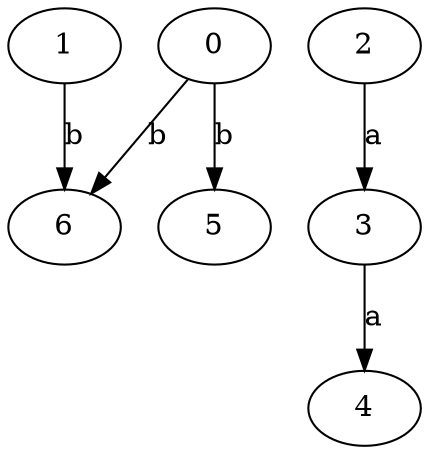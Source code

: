 strict digraph  {
1;
2;
3;
0;
4;
5;
6;
1 -> 6  [label=b];
2 -> 3  [label=a];
3 -> 4  [label=a];
0 -> 5  [label=b];
0 -> 6  [label=b];
}
